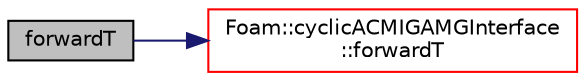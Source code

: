 digraph "forwardT"
{
  bgcolor="transparent";
  edge [fontname="Helvetica",fontsize="10",labelfontname="Helvetica",labelfontsize="10"];
  node [fontname="Helvetica",fontsize="10",shape=record];
  rankdir="LR";
  Node1 [label="forwardT",height=0.2,width=0.4,color="black", fillcolor="grey75", style="filled", fontcolor="black"];
  Node1 -> Node2 [color="midnightblue",fontsize="10",style="solid",fontname="Helvetica"];
  Node2 [label="Foam::cyclicACMIGAMGInterface\l::forwardT",height=0.2,width=0.4,color="red",URL="$a00465.html#a187f3034c3ee57e3abbcf469b39819b9",tooltip="Return face transformation tensor. "];
}
